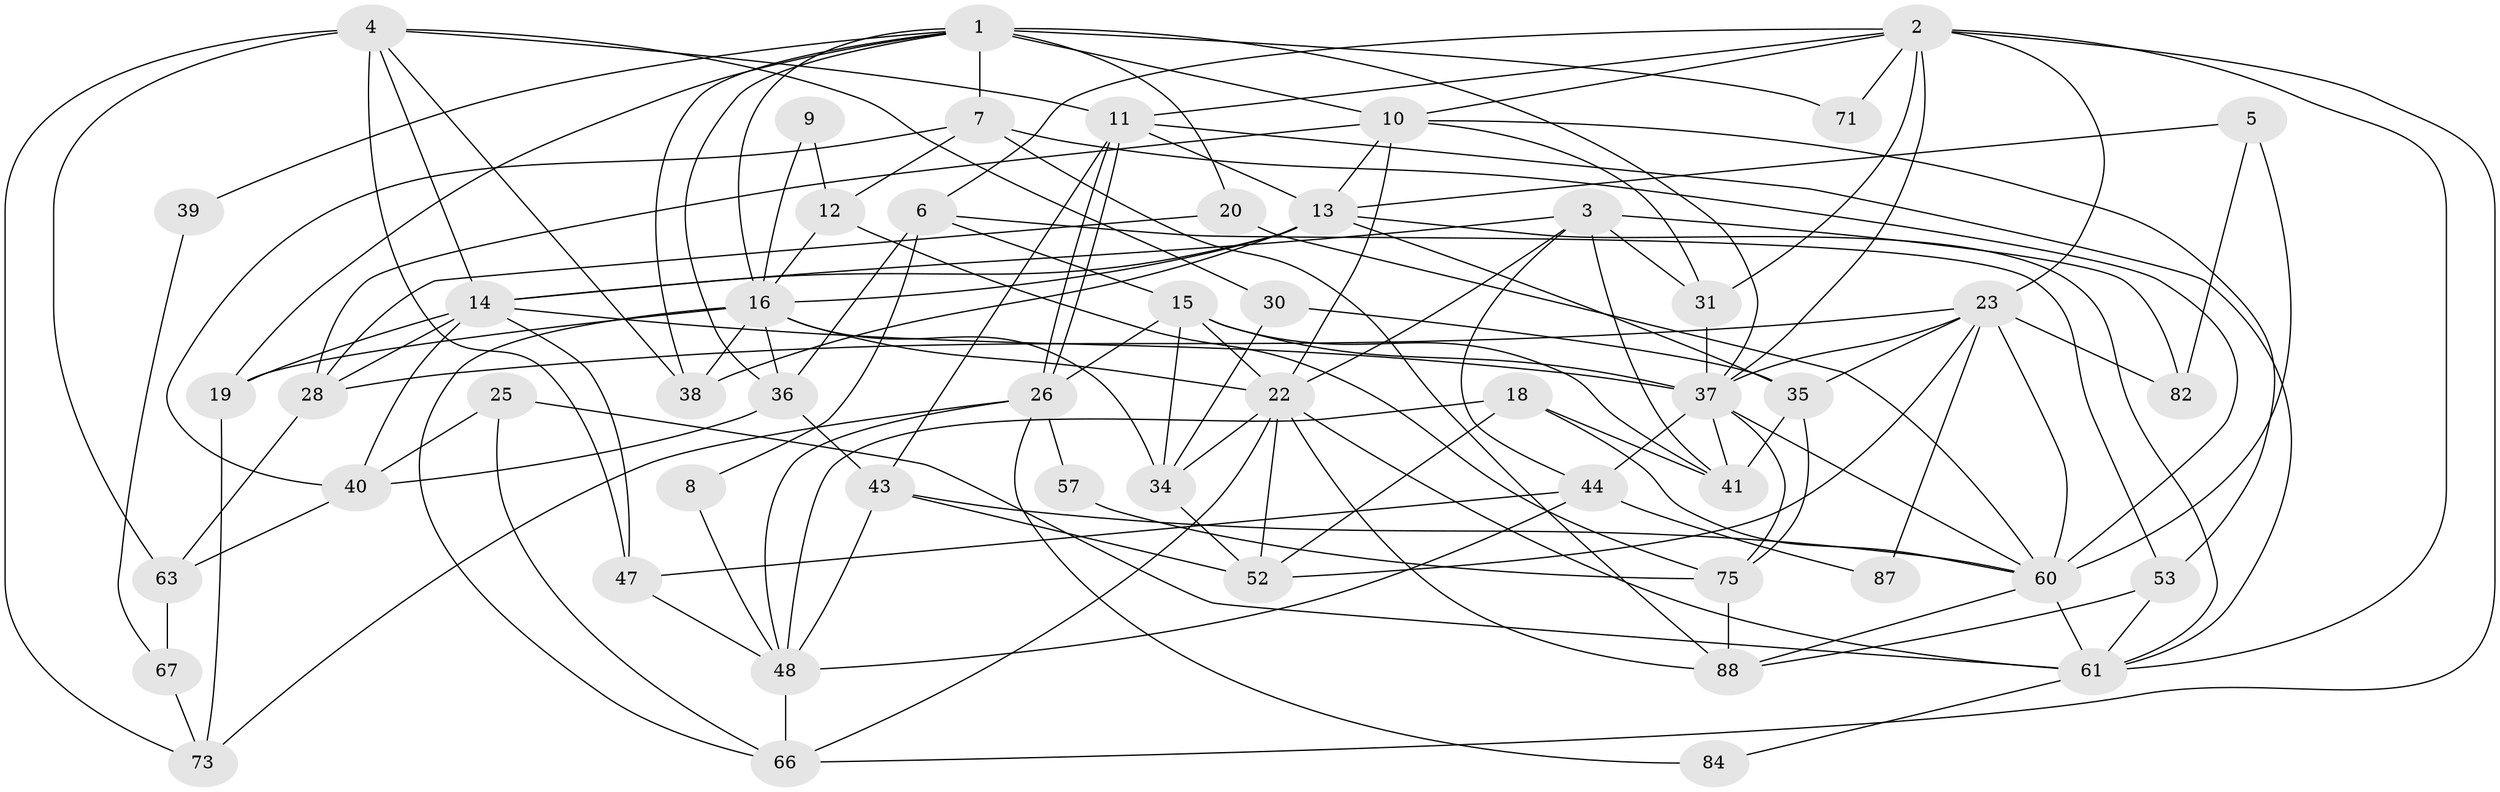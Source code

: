 // Generated by graph-tools (version 1.1) at 2025/23/03/03/25 07:23:59]
// undirected, 53 vertices, 137 edges
graph export_dot {
graph [start="1"]
  node [color=gray90,style=filled];
  1 [super="+81"];
  2 [super="+17"];
  3 [super="+83"];
  4 [super="+69"];
  5 [super="+70"];
  6 [super="+29"];
  7 [super="+56"];
  8;
  9;
  10 [super="+55"];
  11 [super="+45"];
  12;
  13 [super="+68"];
  14 [super="+32"];
  15 [super="+21"];
  16 [super="+24"];
  18;
  19 [super="+27"];
  20 [super="+46"];
  22 [super="+76"];
  23 [super="+33"];
  25 [super="+58"];
  26 [super="+51"];
  28 [super="+79"];
  30;
  31 [super="+59"];
  34 [super="+77"];
  35 [super="+50"];
  36 [super="+42"];
  37 [super="+80"];
  38 [super="+86"];
  39;
  40 [super="+49"];
  41 [super="+65"];
  43 [super="+62"];
  44 [super="+54"];
  47;
  48 [super="+64"];
  52 [super="+85"];
  53 [super="+72"];
  57;
  60 [super="+74"];
  61 [super="+78"];
  63;
  66;
  67;
  71;
  73;
  75;
  82;
  84;
  87;
  88;
  1 -- 10;
  1 -- 38;
  1 -- 71;
  1 -- 19;
  1 -- 37;
  1 -- 39;
  1 -- 7;
  1 -- 16;
  1 -- 20 [weight=2];
  1 -- 36;
  2 -- 66;
  2 -- 61;
  2 -- 6;
  2 -- 37;
  2 -- 71;
  2 -- 10;
  2 -- 31;
  2 -- 23;
  2 -- 11;
  3 -- 82;
  3 -- 31;
  3 -- 14;
  3 -- 44;
  3 -- 22;
  3 -- 41;
  4 -- 14;
  4 -- 38;
  4 -- 73;
  4 -- 11;
  4 -- 63;
  4 -- 30;
  4 -- 47;
  5 -- 82;
  5 -- 60;
  5 -- 13;
  6 -- 8;
  6 -- 53;
  6 -- 15;
  6 -- 36;
  7 -- 40;
  7 -- 88;
  7 -- 12;
  7 -- 60;
  8 -- 48;
  9 -- 12;
  9 -- 16;
  10 -- 31;
  10 -- 53;
  10 -- 22;
  10 -- 13;
  10 -- 28;
  11 -- 26 [weight=3];
  11 -- 26;
  11 -- 61;
  11 -- 43;
  11 -- 13;
  12 -- 75;
  12 -- 16;
  13 -- 16;
  13 -- 38;
  13 -- 35;
  13 -- 61;
  13 -- 14;
  14 -- 37;
  14 -- 19;
  14 -- 28;
  14 -- 47;
  14 -- 40;
  15 -- 26;
  15 -- 34;
  15 -- 22;
  15 -- 41;
  15 -- 37;
  16 -- 34;
  16 -- 22;
  16 -- 66;
  16 -- 19;
  16 -- 38;
  16 -- 36;
  18 -- 52;
  18 -- 60;
  18 -- 48;
  18 -- 41;
  19 -- 73;
  20 -- 28;
  20 -- 60;
  22 -- 61;
  22 -- 34;
  22 -- 66;
  22 -- 88;
  22 -- 52;
  23 -- 37;
  23 -- 87;
  23 -- 82;
  23 -- 28;
  23 -- 60;
  23 -- 52;
  23 -- 35;
  25 -- 40;
  25 -- 66;
  25 -- 61;
  26 -- 73;
  26 -- 48;
  26 -- 84;
  26 -- 57;
  28 -- 63;
  30 -- 34;
  30 -- 35;
  31 -- 37;
  34 -- 52;
  35 -- 41;
  35 -- 75;
  36 -- 43;
  36 -- 40;
  37 -- 60;
  37 -- 41;
  37 -- 44;
  37 -- 75;
  39 -- 67;
  40 -- 63;
  43 -- 60;
  43 -- 52;
  43 -- 48;
  44 -- 47;
  44 -- 87;
  44 -- 48;
  47 -- 48;
  48 -- 66;
  53 -- 88;
  53 -- 61;
  57 -- 75;
  60 -- 88;
  60 -- 61;
  61 -- 84;
  63 -- 67;
  67 -- 73;
  75 -- 88;
}
